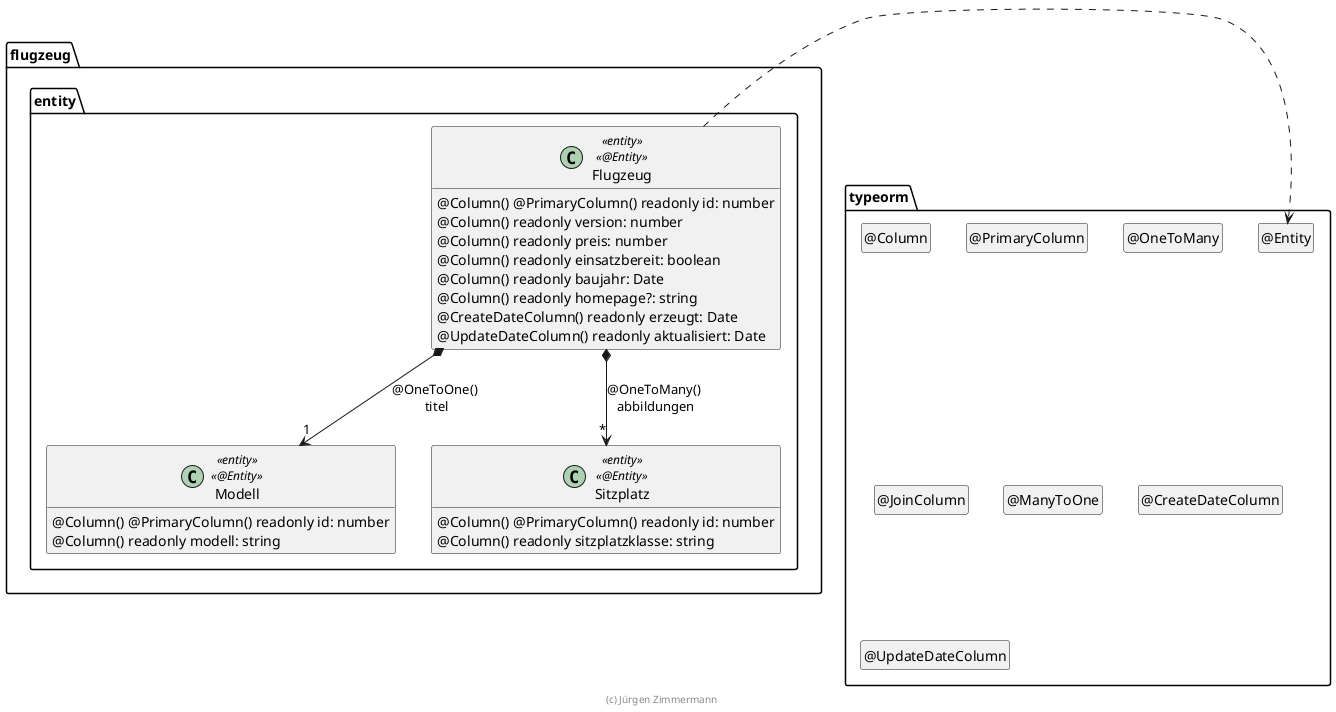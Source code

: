 ' Copyright (C) 2019 - present Juergen Zimmermann, Hochschule Karlsruhe
'
' This program is free software: you can redistribute it and/or modify
' it under the terms of the GNU General Public License as published by
' the Free Software Foundation, either version 3 of the License, or
' (at your option) any later version.
'
' This program is distributed in the hope that it will be useful,
' but WITHOUT ANY WARRANTY; without even the implied warranty of
' MERCHANTABILITY or FITNESS FOR A PARTICULAR PURPOSE.  See the
' GNU General Public License for more details.
'
' You should have received a copy of the GNU General Public License
' along with this program.  If not, see <https://www.gnu.org/licenses/>.

' Preview durch <Alt>d

@startuml Entity

package typeorm {
  class "@Entity" as Entity
  hide Entity circle
  class "@Column" as Column
  hide Column circle
  class "@PrimaryColumn" as PrimaryColumn
  hide PrimaryColumn circle
  class "@OneToMany" as OneToMany
  hide OneToMany circle
  class "@JoinColumn" as JoinColumn
  hide JoinColumn circle
  class "@ManyToOne" as ManyToOne
  hide ManyToOne circle
  class "@CreateDateColumn" as CreateDateColumn
  hide CreateDateColumn circle
  class "@UpdateDateColumn" as UpdateDateColumn
  hide UpdateDateColumn circle
}

package flugzeug.entity {
  
  class Flugzeug <<entity>> <<@Entity>> {
    @Column() @PrimaryColumn() readonly id: number
    @Column() readonly version: number
    @Column() readonly preis: number
    @Column() readonly einsatzbereit: boolean
    @Column() readonly baujahr: Date
    @Column() readonly homepage?: string
    @CreateDateColumn() readonly erzeugt: Date
    @UpdateDateColumn() readonly aktualisiert: Date
  }

  class Modell <<entity>> <<@Entity>> {
    @Column() @PrimaryColumn() readonly id: number
    @Column() readonly modell: string
  }

  class Sitzplatz <<entity>> <<@Entity>> {
    @Column() @PrimaryColumn() readonly id: number
    @Column() readonly sitzplatzklasse: string
  }

  Flugzeug *--> "1" Modell : @OneToOne() \ntitel
  Flugzeug *--> "*" Sitzplatz : @OneToMany() \nabbildungen

  Flugzeug .right.> Entity
}

hide empty members

footer (c) Jürgen Zimmermann

@enduml
